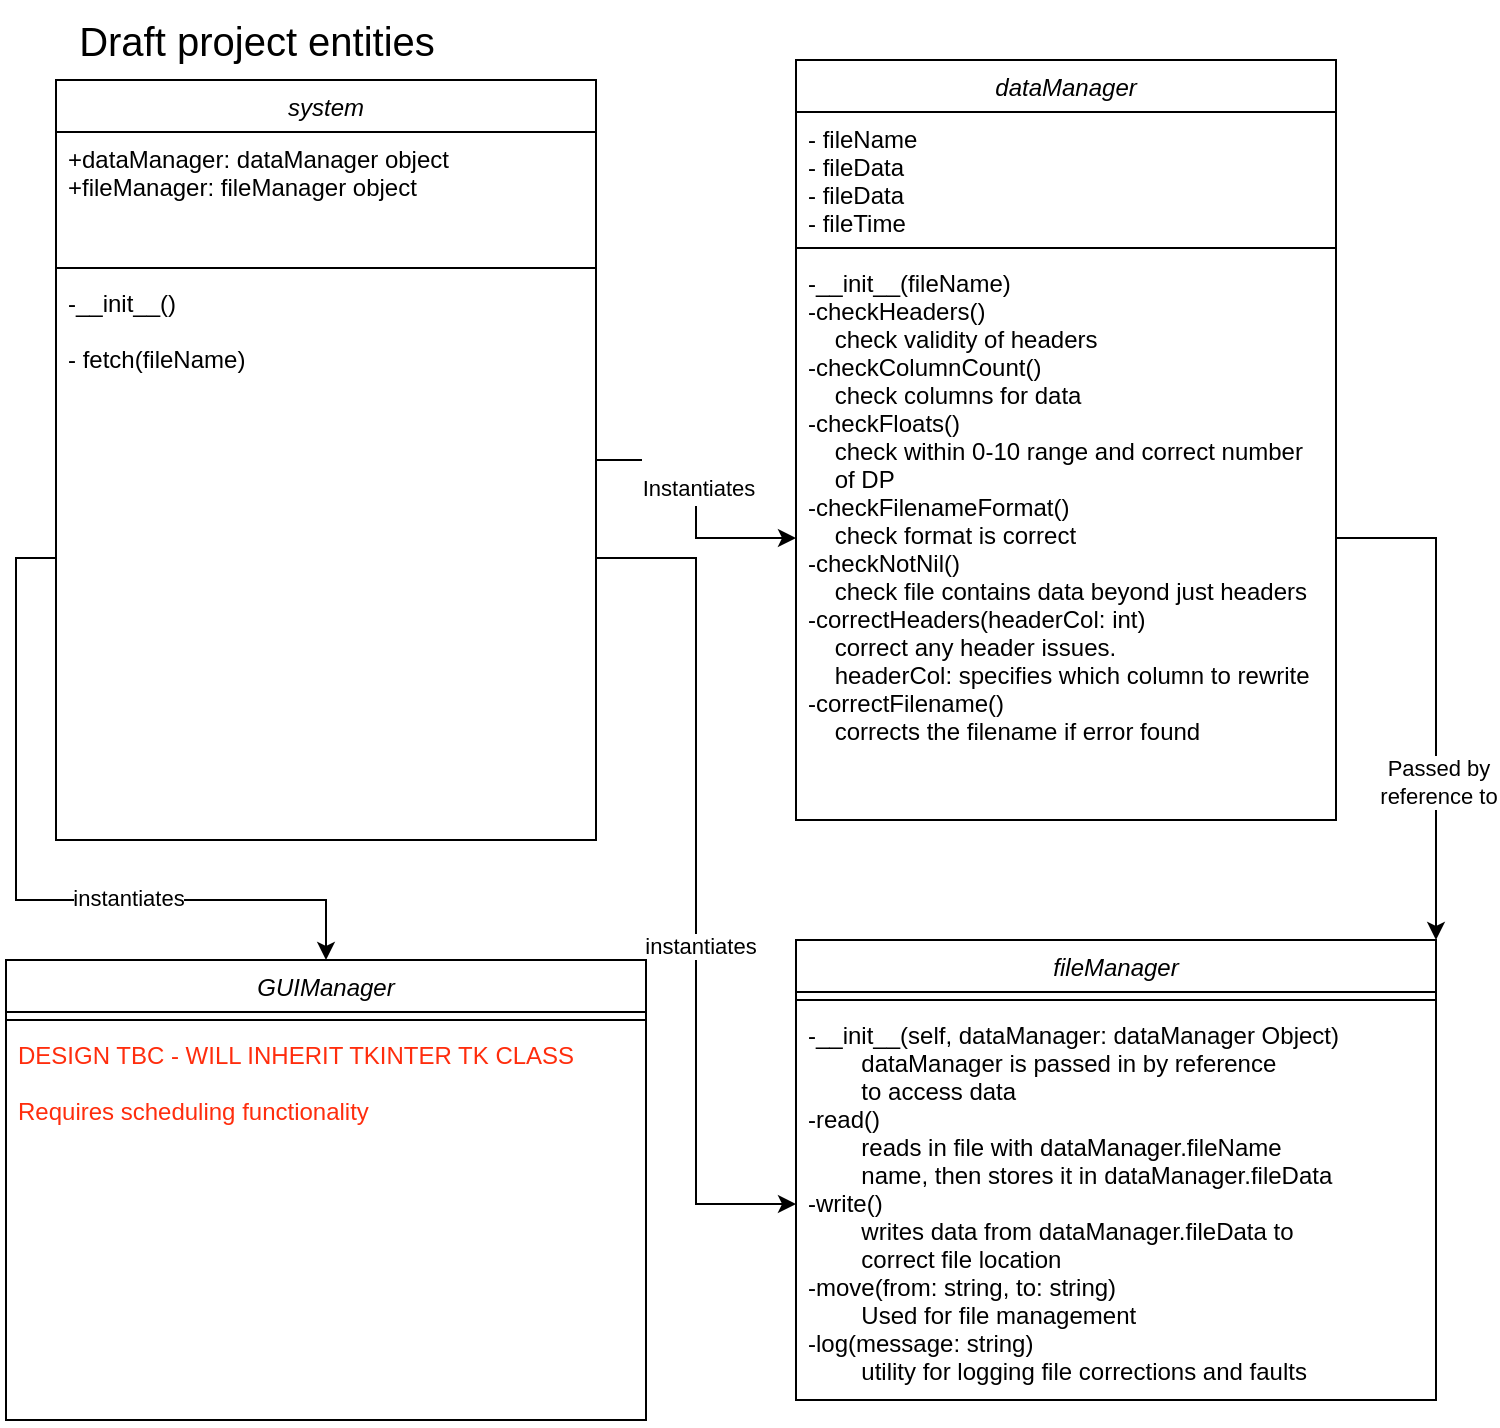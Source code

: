 <mxfile version="20.2.2" type="device"><diagram id="C5RBs43oDa-KdzZeNtuy" name="Page-1"><mxGraphModel dx="1422" dy="757" grid="1" gridSize="10" guides="1" tooltips="1" connect="1" arrows="1" fold="1" page="1" pageScale="1" pageWidth="827" pageHeight="1169" math="0" shadow="0"><root><mxCell id="WIyWlLk6GJQsqaUBKTNV-0"/><mxCell id="WIyWlLk6GJQsqaUBKTNV-1" parent="WIyWlLk6GJQsqaUBKTNV-0"/><mxCell id="zkfFHV4jXpPFQw0GAbJ--0" value="dataManager" style="swimlane;fontStyle=2;align=center;verticalAlign=top;childLayout=stackLayout;horizontal=1;startSize=26;horizontalStack=0;resizeParent=1;resizeLast=0;collapsible=1;marginBottom=0;rounded=0;shadow=0;strokeWidth=1;" parent="WIyWlLk6GJQsqaUBKTNV-1" vertex="1"><mxGeometry x="440" y="80" width="270" height="380" as="geometry"><mxRectangle x="230" y="140" width="160" height="26" as="alternateBounds"/></mxGeometry></mxCell><mxCell id="zkfFHV4jXpPFQw0GAbJ--1" value="- fileName&#10;- fileData&#10;- fileData&#10;- fileTime" style="text;align=left;verticalAlign=top;spacingLeft=4;spacingRight=4;overflow=hidden;rotatable=0;points=[[0,0.5],[1,0.5]];portConstraint=eastwest;" parent="zkfFHV4jXpPFQw0GAbJ--0" vertex="1"><mxGeometry y="26" width="270" height="64" as="geometry"/></mxCell><mxCell id="zkfFHV4jXpPFQw0GAbJ--4" value="" style="line;html=1;strokeWidth=1;align=left;verticalAlign=middle;spacingTop=-1;spacingLeft=3;spacingRight=3;rotatable=0;labelPosition=right;points=[];portConstraint=eastwest;" parent="zkfFHV4jXpPFQw0GAbJ--0" vertex="1"><mxGeometry y="90" width="270" height="8" as="geometry"/></mxCell><mxCell id="zkfFHV4jXpPFQw0GAbJ--5" value="-__init__(fileName)&#10;-checkHeaders()&#10;    check validity of headers&#10;-checkColumnCount()&#10;    check columns for data &#10;-checkFloats()&#10;    check within 0-10 range and correct number &#10;    of DP&#10;-checkFilenameFormat()&#10;    check format is correct&#10;-checkNotNil()&#10;    check file contains data beyond just headers&#10;-correctHeaders(headerCol: int)&#10;    correct any header issues.&#10;    headerCol: specifies which column to rewrite &#10;-correctFilename()&#10;    corrects the filename if error found&#10;" style="text;align=left;verticalAlign=top;spacingLeft=4;spacingRight=4;overflow=hidden;rotatable=0;points=[[0,0.5],[1,0.5]];portConstraint=eastwest;" parent="zkfFHV4jXpPFQw0GAbJ--0" vertex="1"><mxGeometry y="98" width="270" height="282" as="geometry"/></mxCell><mxCell id="R3FQVKDyuzMhd3JZkNGo-1" value="fileManager" style="swimlane;fontStyle=2;align=center;verticalAlign=top;childLayout=stackLayout;horizontal=1;startSize=26;horizontalStack=0;resizeParent=1;resizeLast=0;collapsible=1;marginBottom=0;rounded=0;shadow=0;strokeWidth=1;" vertex="1" parent="WIyWlLk6GJQsqaUBKTNV-1"><mxGeometry x="440" y="520" width="320" height="230" as="geometry"><mxRectangle x="230" y="140" width="160" height="26" as="alternateBounds"/></mxGeometry></mxCell><mxCell id="R3FQVKDyuzMhd3JZkNGo-3" value="" style="line;html=1;strokeWidth=1;align=left;verticalAlign=middle;spacingTop=-1;spacingLeft=3;spacingRight=3;rotatable=0;labelPosition=right;points=[];portConstraint=eastwest;" vertex="1" parent="R3FQVKDyuzMhd3JZkNGo-1"><mxGeometry y="26" width="320" height="8" as="geometry"/></mxCell><mxCell id="R3FQVKDyuzMhd3JZkNGo-4" value="-__init__(self, dataManager: dataManager Object) &#10;        dataManager is passed in by reference &#10;        to access data&#10;-read()&#10;        reads in file with dataManager.fileName&#10;        name, then stores it in dataManager.fileData&#10;-write()&#10;        writes data from dataManager.fileData to &#10;        correct file location&#10;-move(from: string, to: string)&#10;        Used for file management&#10;-log(message: string)&#10;        utility for logging file corrections and faults" style="text;align=left;verticalAlign=top;spacingLeft=4;spacingRight=4;overflow=hidden;rotatable=0;points=[[0,0.5],[1,0.5]];portConstraint=eastwest;fontStyle=0" vertex="1" parent="R3FQVKDyuzMhd3JZkNGo-1"><mxGeometry y="34" width="320" height="196" as="geometry"/></mxCell><mxCell id="R3FQVKDyuzMhd3JZkNGo-10" style="edgeStyle=orthogonalEdgeStyle;rounded=0;orthogonalLoop=1;jettySize=auto;html=1;exitX=1;exitY=0.5;exitDx=0;exitDy=0;entryX=0;entryY=0.5;entryDx=0;entryDy=0;fontSize=20;" edge="1" parent="WIyWlLk6GJQsqaUBKTNV-1" source="R3FQVKDyuzMhd3JZkNGo-5" target="zkfFHV4jXpPFQw0GAbJ--5"><mxGeometry relative="1" as="geometry"/></mxCell><mxCell id="R3FQVKDyuzMhd3JZkNGo-11" value="&lt;font style=&quot;font-size: 11px;&quot;&gt;Instantiates&lt;/font&gt;" style="edgeLabel;html=1;align=center;verticalAlign=middle;resizable=0;points=[];fontSize=20;" vertex="1" connectable="0" parent="R3FQVKDyuzMhd3JZkNGo-10"><mxGeometry x="-0.145" y="1" relative="1" as="geometry"><mxPoint as="offset"/></mxGeometry></mxCell><mxCell id="R3FQVKDyuzMhd3JZkNGo-5" value="system" style="swimlane;fontStyle=2;align=center;verticalAlign=top;childLayout=stackLayout;horizontal=1;startSize=26;horizontalStack=0;resizeParent=1;resizeLast=0;collapsible=1;marginBottom=0;rounded=0;shadow=0;strokeWidth=1;" vertex="1" parent="WIyWlLk6GJQsqaUBKTNV-1"><mxGeometry x="70" y="90" width="270" height="380" as="geometry"><mxRectangle x="230" y="140" width="160" height="26" as="alternateBounds"/></mxGeometry></mxCell><mxCell id="R3FQVKDyuzMhd3JZkNGo-6" value="+dataManager: dataManager object&#10;+fileManager: fileManager object" style="text;align=left;verticalAlign=top;spacingLeft=4;spacingRight=4;overflow=hidden;rotatable=0;points=[[0,0.5],[1,0.5]];portConstraint=eastwest;" vertex="1" parent="R3FQVKDyuzMhd3JZkNGo-5"><mxGeometry y="26" width="270" height="64" as="geometry"/></mxCell><mxCell id="R3FQVKDyuzMhd3JZkNGo-7" value="" style="line;html=1;strokeWidth=1;align=left;verticalAlign=middle;spacingTop=-1;spacingLeft=3;spacingRight=3;rotatable=0;labelPosition=right;points=[];portConstraint=eastwest;" vertex="1" parent="R3FQVKDyuzMhd3JZkNGo-5"><mxGeometry y="90" width="270" height="8" as="geometry"/></mxCell><mxCell id="R3FQVKDyuzMhd3JZkNGo-8" value="-__init__()&#10;&#10;- fetch(fileName)" style="text;align=left;verticalAlign=top;spacingLeft=4;spacingRight=4;overflow=hidden;rotatable=0;points=[[0,0.5],[1,0.5]];portConstraint=eastwest;" vertex="1" parent="R3FQVKDyuzMhd3JZkNGo-5"><mxGeometry y="98" width="270" height="282" as="geometry"/></mxCell><mxCell id="R3FQVKDyuzMhd3JZkNGo-9" value="&lt;font style=&quot;font-size: 20px;&quot;&gt;Draft project entities&lt;/font&gt;" style="text;html=1;align=center;verticalAlign=middle;resizable=0;points=[];autosize=1;strokeColor=none;fillColor=none;" vertex="1" parent="WIyWlLk6GJQsqaUBKTNV-1"><mxGeometry x="70" y="50" width="200" height="40" as="geometry"/></mxCell><mxCell id="R3FQVKDyuzMhd3JZkNGo-12" style="edgeStyle=orthogonalEdgeStyle;rounded=0;orthogonalLoop=1;jettySize=auto;html=1;exitX=1;exitY=0.5;exitDx=0;exitDy=0;entryX=0;entryY=0.5;entryDx=0;entryDy=0;fontSize=11;" edge="1" parent="WIyWlLk6GJQsqaUBKTNV-1" source="R3FQVKDyuzMhd3JZkNGo-8" target="R3FQVKDyuzMhd3JZkNGo-4"><mxGeometry relative="1" as="geometry"/></mxCell><mxCell id="R3FQVKDyuzMhd3JZkNGo-13" value="instantiates" style="edgeLabel;html=1;align=center;verticalAlign=middle;resizable=0;points=[];fontSize=11;" vertex="1" connectable="0" parent="R3FQVKDyuzMhd3JZkNGo-12"><mxGeometry x="0.154" y="2" relative="1" as="geometry"><mxPoint as="offset"/></mxGeometry></mxCell><mxCell id="R3FQVKDyuzMhd3JZkNGo-14" style="edgeStyle=orthogonalEdgeStyle;rounded=0;orthogonalLoop=1;jettySize=auto;html=1;exitX=1;exitY=0.5;exitDx=0;exitDy=0;entryX=1;entryY=0;entryDx=0;entryDy=0;fontSize=11;" edge="1" parent="WIyWlLk6GJQsqaUBKTNV-1" source="zkfFHV4jXpPFQw0GAbJ--5" target="R3FQVKDyuzMhd3JZkNGo-1"><mxGeometry relative="1" as="geometry"/></mxCell><mxCell id="R3FQVKDyuzMhd3JZkNGo-15" value="Passed by &lt;br&gt;reference to" style="edgeLabel;html=1;align=center;verticalAlign=middle;resizable=0;points=[];fontSize=11;" vertex="1" connectable="0" parent="R3FQVKDyuzMhd3JZkNGo-14"><mxGeometry x="0.368" y="1" relative="1" as="geometry"><mxPoint as="offset"/></mxGeometry></mxCell><mxCell id="R3FQVKDyuzMhd3JZkNGo-20" value="GUIManager" style="swimlane;fontStyle=2;align=center;verticalAlign=top;childLayout=stackLayout;horizontal=1;startSize=26;horizontalStack=0;resizeParent=1;resizeLast=0;collapsible=1;marginBottom=0;rounded=0;shadow=0;strokeWidth=1;" vertex="1" parent="WIyWlLk6GJQsqaUBKTNV-1"><mxGeometry x="45" y="530" width="320" height="230" as="geometry"><mxRectangle x="230" y="140" width="160" height="26" as="alternateBounds"/></mxGeometry></mxCell><mxCell id="R3FQVKDyuzMhd3JZkNGo-21" value="" style="line;html=1;strokeWidth=1;align=left;verticalAlign=middle;spacingTop=-1;spacingLeft=3;spacingRight=3;rotatable=0;labelPosition=right;points=[];portConstraint=eastwest;" vertex="1" parent="R3FQVKDyuzMhd3JZkNGo-20"><mxGeometry y="26" width="320" height="8" as="geometry"/></mxCell><mxCell id="R3FQVKDyuzMhd3JZkNGo-22" value="DESIGN TBC - WILL INHERIT TKINTER TK CLASS&#10;&#10;Requires scheduling functionality" style="text;align=left;verticalAlign=top;spacingLeft=4;spacingRight=4;overflow=hidden;rotatable=0;points=[[0,0.5],[1,0.5]];portConstraint=eastwest;fontStyle=0;fontColor=#FF2D0D;" vertex="1" parent="R3FQVKDyuzMhd3JZkNGo-20"><mxGeometry y="34" width="320" height="196" as="geometry"/></mxCell><mxCell id="R3FQVKDyuzMhd3JZkNGo-23" style="edgeStyle=orthogonalEdgeStyle;rounded=0;orthogonalLoop=1;jettySize=auto;html=1;fontSize=11;fontColor=#FF2D0D;" edge="1" parent="WIyWlLk6GJQsqaUBKTNV-1" source="R3FQVKDyuzMhd3JZkNGo-8" target="R3FQVKDyuzMhd3JZkNGo-20"><mxGeometry relative="1" as="geometry"/></mxCell><mxCell id="R3FQVKDyuzMhd3JZkNGo-24" value="&lt;font color=&quot;#000000&quot;&gt;instantiates&lt;/font&gt;" style="edgeLabel;html=1;align=center;verticalAlign=middle;resizable=0;points=[];fontSize=11;fontColor=#FF2D0D;" vertex="1" connectable="0" parent="R3FQVKDyuzMhd3JZkNGo-23"><mxGeometry x="0.314" y="1" relative="1" as="geometry"><mxPoint as="offset"/></mxGeometry></mxCell></root></mxGraphModel></diagram></mxfile>